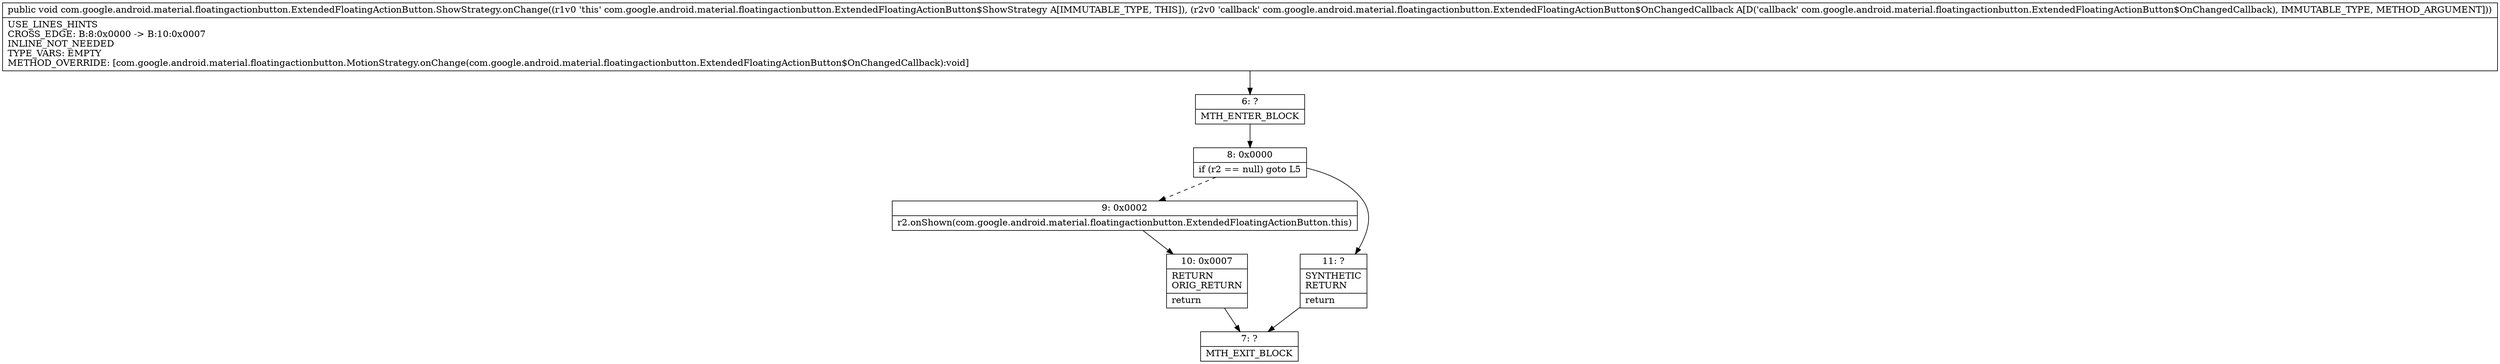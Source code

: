 digraph "CFG forcom.google.android.material.floatingactionbutton.ExtendedFloatingActionButton.ShowStrategy.onChange(Lcom\/google\/android\/material\/floatingactionbutton\/ExtendedFloatingActionButton$OnChangedCallback;)V" {
Node_6 [shape=record,label="{6\:\ ?|MTH_ENTER_BLOCK\l}"];
Node_8 [shape=record,label="{8\:\ 0x0000|if (r2 == null) goto L5\l}"];
Node_9 [shape=record,label="{9\:\ 0x0002|r2.onShown(com.google.android.material.floatingactionbutton.ExtendedFloatingActionButton.this)\l}"];
Node_10 [shape=record,label="{10\:\ 0x0007|RETURN\lORIG_RETURN\l|return\l}"];
Node_7 [shape=record,label="{7\:\ ?|MTH_EXIT_BLOCK\l}"];
Node_11 [shape=record,label="{11\:\ ?|SYNTHETIC\lRETURN\l|return\l}"];
MethodNode[shape=record,label="{public void com.google.android.material.floatingactionbutton.ExtendedFloatingActionButton.ShowStrategy.onChange((r1v0 'this' com.google.android.material.floatingactionbutton.ExtendedFloatingActionButton$ShowStrategy A[IMMUTABLE_TYPE, THIS]), (r2v0 'callback' com.google.android.material.floatingactionbutton.ExtendedFloatingActionButton$OnChangedCallback A[D('callback' com.google.android.material.floatingactionbutton.ExtendedFloatingActionButton$OnChangedCallback), IMMUTABLE_TYPE, METHOD_ARGUMENT]))  | USE_LINES_HINTS\lCROSS_EDGE: B:8:0x0000 \-\> B:10:0x0007\lINLINE_NOT_NEEDED\lTYPE_VARS: EMPTY\lMETHOD_OVERRIDE: [com.google.android.material.floatingactionbutton.MotionStrategy.onChange(com.google.android.material.floatingactionbutton.ExtendedFloatingActionButton$OnChangedCallback):void]\l}"];
MethodNode -> Node_6;Node_6 -> Node_8;
Node_8 -> Node_9[style=dashed];
Node_8 -> Node_11;
Node_9 -> Node_10;
Node_10 -> Node_7;
Node_11 -> Node_7;
}

